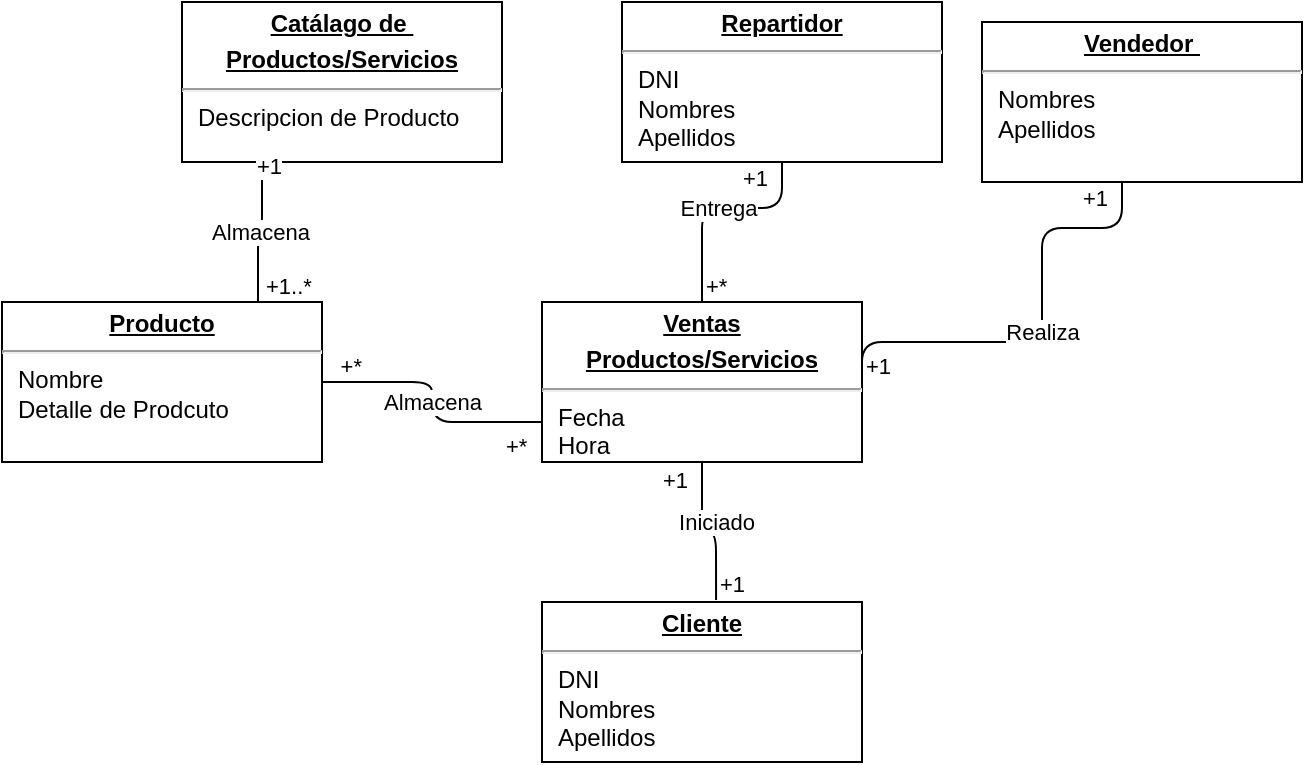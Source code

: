 <mxfile version="13.10.0" type="github">
  <diagram id="C5RBs43oDa-KdzZeNtuy" name="Page-1">
    <mxGraphModel dx="1108" dy="482" grid="1" gridSize="10" guides="1" tooltips="1" connect="1" arrows="1" fold="1" page="1" pageScale="1" pageWidth="827" pageHeight="1169" math="0" shadow="0">
      <root>
        <mxCell id="WIyWlLk6GJQsqaUBKTNV-0" />
        <mxCell id="WIyWlLk6GJQsqaUBKTNV-1" parent="WIyWlLk6GJQsqaUBKTNV-0" />
        <mxCell id="PFuQ3xej4_SQDy6yM6zH-9" value="&lt;p style=&quot;margin: 0px ; margin-top: 4px ; text-align: center ; text-decoration: underline&quot;&gt;&lt;b&gt;Ventas&lt;/b&gt;&lt;/p&gt;&lt;p style=&quot;margin: 0px ; margin-top: 4px ; text-align: center ; text-decoration: underline&quot;&gt;&lt;b&gt;Productos/Servicios&lt;/b&gt;&lt;/p&gt;&lt;hr&gt;&lt;p style=&quot;margin: 0px ; margin-left: 8px&quot;&gt;Fecha&amp;nbsp;&lt;/p&gt;&lt;p style=&quot;margin: 0px ; margin-left: 8px&quot;&gt;Hora&lt;/p&gt;" style="verticalAlign=top;align=left;overflow=fill;fontSize=12;fontFamily=Helvetica;html=1;" parent="WIyWlLk6GJQsqaUBKTNV-1" vertex="1">
          <mxGeometry x="440" y="190" width="160" height="80" as="geometry" />
        </mxCell>
        <mxCell id="PFuQ3xej4_SQDy6yM6zH-14" value="&lt;p style=&quot;margin: 0px ; margin-top: 4px ; text-align: center ; text-decoration: underline&quot;&gt;&lt;b&gt;Catálago de&amp;nbsp;&lt;/b&gt;&lt;/p&gt;&lt;p style=&quot;margin: 0px ; margin-top: 4px ; text-align: center ; text-decoration: underline&quot;&gt;&lt;b&gt;Productos/Servicios&lt;/b&gt;&lt;/p&gt;&lt;hr&gt;&lt;p style=&quot;margin: 0px ; margin-left: 8px&quot;&gt;Descripcion de Producto&lt;/p&gt;" style="verticalAlign=top;align=left;overflow=fill;fontSize=12;fontFamily=Helvetica;html=1;" parent="WIyWlLk6GJQsqaUBKTNV-1" vertex="1">
          <mxGeometry x="260" y="40" width="160" height="80" as="geometry" />
        </mxCell>
        <mxCell id="PFuQ3xej4_SQDy6yM6zH-15" value="&lt;p style=&quot;margin: 0px ; margin-top: 4px ; text-align: center ; text-decoration: underline&quot;&gt;&lt;b&gt;Producto&lt;/b&gt;&lt;/p&gt;&lt;hr&gt;&lt;p style=&quot;margin: 0px ; margin-left: 8px&quot;&gt;Nombre&lt;/p&gt;&lt;p style=&quot;margin: 0px ; margin-left: 8px&quot;&gt;Detalle de Prodcuto&lt;/p&gt;&lt;p style=&quot;margin: 0px ; margin-left: 8px&quot;&gt;&lt;br&gt;&lt;/p&gt;" style="verticalAlign=top;align=left;overflow=fill;fontSize=12;fontFamily=Helvetica;html=1;" parent="WIyWlLk6GJQsqaUBKTNV-1" vertex="1">
          <mxGeometry x="170" y="190" width="160" height="80" as="geometry" />
        </mxCell>
        <mxCell id="PFuQ3xej4_SQDy6yM6zH-16" value="&lt;p style=&quot;margin: 0px ; margin-top: 4px ; text-align: center ; text-decoration: underline&quot;&gt;&lt;b&gt;Cliente&lt;/b&gt;&lt;/p&gt;&lt;hr&gt;&lt;p style=&quot;margin: 0px ; margin-left: 8px&quot;&gt;DNI&lt;/p&gt;&lt;p style=&quot;margin: 0px ; margin-left: 8px&quot;&gt;Nombres&lt;/p&gt;&lt;p style=&quot;margin: 0px ; margin-left: 8px&quot;&gt;Apellidos&lt;/p&gt;" style="verticalAlign=top;align=left;overflow=fill;fontSize=12;fontFamily=Helvetica;html=1;" parent="WIyWlLk6GJQsqaUBKTNV-1" vertex="1">
          <mxGeometry x="440" y="340" width="160" height="80" as="geometry" />
        </mxCell>
        <mxCell id="PFuQ3xej4_SQDy6yM6zH-20" value="Iniciado" style="endArrow=none;html=1;edgeStyle=orthogonalEdgeStyle;exitX=0.544;exitY=-0.012;exitDx=0;exitDy=0;exitPerimeter=0;entryX=0.5;entryY=1;entryDx=0;entryDy=0;" parent="WIyWlLk6GJQsqaUBKTNV-1" source="PFuQ3xej4_SQDy6yM6zH-16" edge="1" target="PFuQ3xej4_SQDy6yM6zH-9">
          <mxGeometry x="-0.105" y="-5" relative="1" as="geometry">
            <mxPoint x="390" y="280" as="sourcePoint" />
            <mxPoint x="527" y="310" as="targetPoint" />
            <mxPoint as="offset" />
          </mxGeometry>
        </mxCell>
        <mxCell id="PFuQ3xej4_SQDy6yM6zH-21" value="+1" style="edgeLabel;resizable=0;html=1;align=left;verticalAlign=bottom;" parent="PFuQ3xej4_SQDy6yM6zH-20" connectable="0" vertex="1">
          <mxGeometry x="-1" relative="1" as="geometry" />
        </mxCell>
        <mxCell id="PFuQ3xej4_SQDy6yM6zH-22" value="+1" style="edgeLabel;resizable=0;html=1;align=right;verticalAlign=bottom;" parent="PFuQ3xej4_SQDy6yM6zH-20" connectable="0" vertex="1">
          <mxGeometry x="1" relative="1" as="geometry">
            <mxPoint x="-7" y="16.96" as="offset" />
          </mxGeometry>
        </mxCell>
        <mxCell id="PFuQ3xej4_SQDy6yM6zH-24" value="Almacena" style="endArrow=none;html=1;edgeStyle=orthogonalEdgeStyle;entryX=1;entryY=0.5;entryDx=0;entryDy=0;exitX=0;exitY=0.75;exitDx=0;exitDy=0;" parent="WIyWlLk6GJQsqaUBKTNV-1" source="PFuQ3xej4_SQDy6yM6zH-9" target="PFuQ3xej4_SQDy6yM6zH-15" edge="1">
          <mxGeometry relative="1" as="geometry">
            <mxPoint x="320" y="270" as="sourcePoint" />
            <mxPoint x="480" y="270" as="targetPoint" />
          </mxGeometry>
        </mxCell>
        <mxCell id="PFuQ3xej4_SQDy6yM6zH-25" value="+*" style="edgeLabel;resizable=0;html=1;align=left;verticalAlign=bottom;" parent="PFuQ3xej4_SQDy6yM6zH-24" connectable="0" vertex="1">
          <mxGeometry x="-1" relative="1" as="geometry">
            <mxPoint x="-20" y="20" as="offset" />
          </mxGeometry>
        </mxCell>
        <mxCell id="PFuQ3xej4_SQDy6yM6zH-26" value="+*" style="edgeLabel;resizable=0;html=1;align=right;verticalAlign=bottom;" parent="PFuQ3xej4_SQDy6yM6zH-24" connectable="0" vertex="1">
          <mxGeometry x="1" relative="1" as="geometry">
            <mxPoint x="20" as="offset" />
          </mxGeometry>
        </mxCell>
        <mxCell id="PFuQ3xej4_SQDy6yM6zH-27" value="Almacena" style="endArrow=none;html=1;edgeStyle=orthogonalEdgeStyle;exitX=0.8;exitY=0;exitDx=0;exitDy=0;exitPerimeter=0;entryX=0.25;entryY=1;entryDx=0;entryDy=0;" parent="WIyWlLk6GJQsqaUBKTNV-1" source="PFuQ3xej4_SQDy6yM6zH-15" target="PFuQ3xej4_SQDy6yM6zH-14" edge="1">
          <mxGeometry relative="1" as="geometry">
            <mxPoint x="390" y="150" as="sourcePoint" />
            <mxPoint x="298" y="125" as="targetPoint" />
          </mxGeometry>
        </mxCell>
        <mxCell id="PFuQ3xej4_SQDy6yM6zH-28" value="+1..*" style="edgeLabel;resizable=0;html=1;align=left;verticalAlign=bottom;" parent="PFuQ3xej4_SQDy6yM6zH-27" connectable="0" vertex="1">
          <mxGeometry x="-1" relative="1" as="geometry">
            <mxPoint x="2" as="offset" />
          </mxGeometry>
        </mxCell>
        <mxCell id="PFuQ3xej4_SQDy6yM6zH-29" value="+1" style="edgeLabel;resizable=0;html=1;align=right;verticalAlign=bottom;" parent="PFuQ3xej4_SQDy6yM6zH-27" connectable="0" vertex="1">
          <mxGeometry x="1" relative="1" as="geometry">
            <mxPoint x="10" y="10" as="offset" />
          </mxGeometry>
        </mxCell>
        <mxCell id="PFuQ3xej4_SQDy6yM6zH-30" value="&lt;p style=&quot;margin: 0px ; margin-top: 4px ; text-align: center ; text-decoration: underline&quot;&gt;&lt;b&gt;Vendedor&amp;nbsp;&lt;/b&gt;&lt;/p&gt;&lt;hr&gt;&lt;p style=&quot;margin: 0px ; margin-left: 8px&quot;&gt;&lt;span&gt;Nombres&lt;/span&gt;&lt;br&gt;&lt;/p&gt;&lt;p style=&quot;margin: 0px ; margin-left: 8px&quot;&gt;Apellidos&lt;/p&gt;" style="verticalAlign=top;align=left;overflow=fill;fontSize=12;fontFamily=Helvetica;html=1;" parent="WIyWlLk6GJQsqaUBKTNV-1" vertex="1">
          <mxGeometry x="660" y="50" width="160" height="80" as="geometry" />
        </mxCell>
        <mxCell id="PFuQ3xej4_SQDy6yM6zH-31" value="&lt;p style=&quot;margin: 0px ; margin-top: 4px ; text-align: center ; text-decoration: underline&quot;&gt;&lt;b&gt;Repartidor&lt;/b&gt;&lt;/p&gt;&lt;hr&gt;&lt;p style=&quot;margin: 0px ; margin-left: 8px&quot;&gt;DNI&lt;/p&gt;&lt;p style=&quot;margin: 0px ; margin-left: 8px&quot;&gt;Nombres&lt;/p&gt;&lt;p style=&quot;margin: 0px ; margin-left: 8px&quot;&gt;Apellidos&lt;/p&gt;" style="verticalAlign=top;align=left;overflow=fill;fontSize=12;fontFamily=Helvetica;html=1;" parent="WIyWlLk6GJQsqaUBKTNV-1" vertex="1">
          <mxGeometry x="480" y="40" width="160" height="80" as="geometry" />
        </mxCell>
        <mxCell id="PFuQ3xej4_SQDy6yM6zH-32" value="Entrega" style="endArrow=none;html=1;edgeStyle=orthogonalEdgeStyle;exitX=0.5;exitY=0;exitDx=0;exitDy=0;" parent="WIyWlLk6GJQsqaUBKTNV-1" target="PFuQ3xej4_SQDy6yM6zH-31" edge="1" source="PFuQ3xej4_SQDy6yM6zH-9">
          <mxGeometry relative="1" as="geometry">
            <mxPoint x="520" y="165" as="sourcePoint" />
            <mxPoint x="559.5" y="120" as="targetPoint" />
            <Array as="points">
              <mxPoint x="520" y="143" />
              <mxPoint x="560" y="143" />
            </Array>
          </mxGeometry>
        </mxCell>
        <mxCell id="PFuQ3xej4_SQDy6yM6zH-33" value="+*" style="edgeLabel;resizable=0;html=1;align=left;verticalAlign=bottom;" parent="PFuQ3xej4_SQDy6yM6zH-32" connectable="0" vertex="1">
          <mxGeometry x="-1" relative="1" as="geometry">
            <mxPoint as="offset" />
          </mxGeometry>
        </mxCell>
        <mxCell id="PFuQ3xej4_SQDy6yM6zH-34" value="+1" style="edgeLabel;resizable=0;html=1;align=right;verticalAlign=bottom;" parent="PFuQ3xej4_SQDy6yM6zH-32" connectable="0" vertex="1">
          <mxGeometry x="1" relative="1" as="geometry">
            <mxPoint x="-7" y="16.96" as="offset" />
          </mxGeometry>
        </mxCell>
        <mxCell id="PFuQ3xej4_SQDy6yM6zH-35" value="Realiza" style="endArrow=none;html=1;edgeStyle=orthogonalEdgeStyle;exitX=1;exitY=0.5;exitDx=0;exitDy=0;" parent="WIyWlLk6GJQsqaUBKTNV-1" source="PFuQ3xej4_SQDy6yM6zH-9" edge="1">
          <mxGeometry relative="1" as="geometry">
            <mxPoint x="690" y="175" as="sourcePoint" />
            <mxPoint x="730" y="130" as="targetPoint" />
            <Array as="points">
              <mxPoint x="690" y="210" />
              <mxPoint x="690" y="153" />
              <mxPoint x="730" y="153" />
            </Array>
          </mxGeometry>
        </mxCell>
        <mxCell id="PFuQ3xej4_SQDy6yM6zH-36" value="+1" style="edgeLabel;resizable=0;html=1;align=left;verticalAlign=bottom;" parent="PFuQ3xej4_SQDy6yM6zH-35" connectable="0" vertex="1">
          <mxGeometry x="-1" relative="1" as="geometry" />
        </mxCell>
        <mxCell id="PFuQ3xej4_SQDy6yM6zH-37" value="+1" style="edgeLabel;resizable=0;html=1;align=right;verticalAlign=bottom;" parent="PFuQ3xej4_SQDy6yM6zH-35" connectable="0" vertex="1">
          <mxGeometry x="1" relative="1" as="geometry">
            <mxPoint x="-7" y="16.96" as="offset" />
          </mxGeometry>
        </mxCell>
      </root>
    </mxGraphModel>
  </diagram>
</mxfile>
